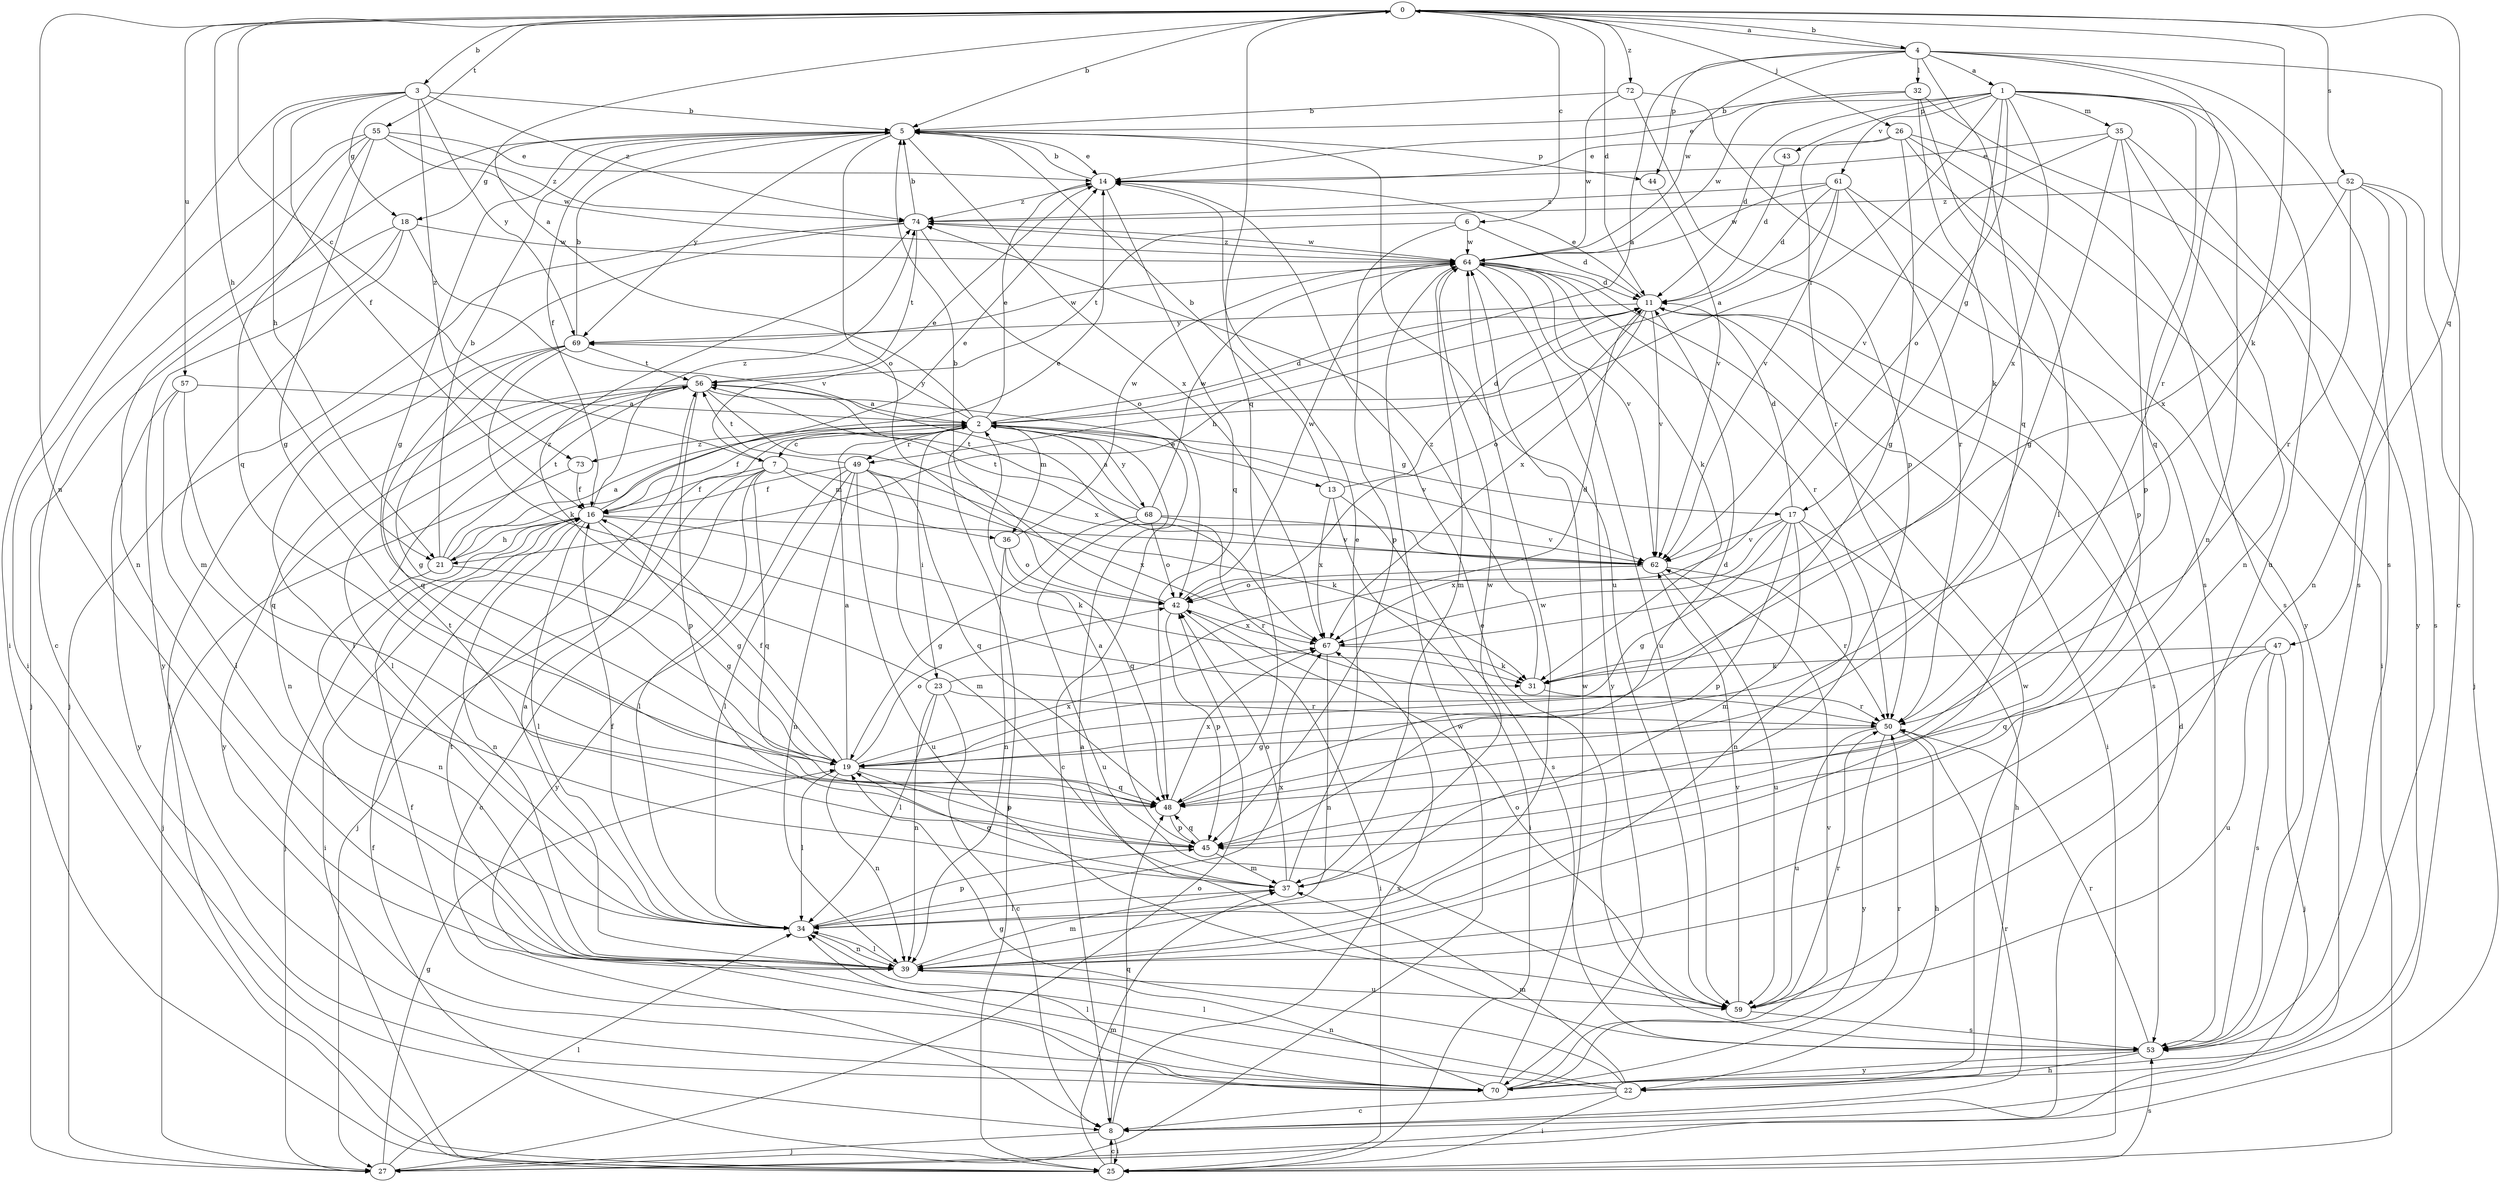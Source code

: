 strict digraph  {
0;
1;
2;
3;
4;
5;
6;
7;
8;
11;
13;
14;
16;
17;
18;
19;
21;
22;
23;
25;
26;
27;
31;
32;
34;
35;
36;
37;
39;
42;
43;
44;
45;
47;
48;
49;
50;
52;
53;
55;
56;
57;
59;
61;
62;
64;
67;
68;
69;
70;
72;
73;
74;
0 -> 3  [label=b];
0 -> 4  [label=b];
0 -> 5  [label=b];
0 -> 6  [label=c];
0 -> 7  [label=c];
0 -> 11  [label=d];
0 -> 21  [label=h];
0 -> 26  [label=j];
0 -> 31  [label=k];
0 -> 39  [label=n];
0 -> 47  [label=q];
0 -> 48  [label=q];
0 -> 52  [label=s];
0 -> 55  [label=t];
0 -> 57  [label=u];
0 -> 72  [label=z];
1 -> 11  [label=d];
1 -> 17  [label=g];
1 -> 35  [label=m];
1 -> 39  [label=n];
1 -> 42  [label=o];
1 -> 43  [label=p];
1 -> 48  [label=q];
1 -> 49  [label=r];
1 -> 59  [label=u];
1 -> 61  [label=v];
1 -> 64  [label=w];
1 -> 67  [label=x];
2 -> 0  [label=a];
2 -> 7  [label=c];
2 -> 11  [label=d];
2 -> 13  [label=e];
2 -> 14  [label=e];
2 -> 16  [label=f];
2 -> 17  [label=g];
2 -> 23  [label=i];
2 -> 25  [label=i];
2 -> 36  [label=m];
2 -> 49  [label=r];
2 -> 62  [label=v];
2 -> 68  [label=y];
2 -> 69  [label=y];
2 -> 73  [label=z];
3 -> 5  [label=b];
3 -> 16  [label=f];
3 -> 18  [label=g];
3 -> 21  [label=h];
3 -> 25  [label=i];
3 -> 69  [label=y];
3 -> 73  [label=z];
3 -> 74  [label=z];
4 -> 0  [label=a];
4 -> 1  [label=a];
4 -> 2  [label=a];
4 -> 8  [label=c];
4 -> 32  [label=l];
4 -> 44  [label=p];
4 -> 48  [label=q];
4 -> 50  [label=r];
4 -> 53  [label=s];
4 -> 64  [label=w];
5 -> 14  [label=e];
5 -> 16  [label=f];
5 -> 18  [label=g];
5 -> 19  [label=g];
5 -> 39  [label=n];
5 -> 42  [label=o];
5 -> 44  [label=p];
5 -> 59  [label=u];
5 -> 67  [label=x];
5 -> 69  [label=y];
6 -> 11  [label=d];
6 -> 45  [label=p];
6 -> 56  [label=t];
6 -> 64  [label=w];
7 -> 8  [label=c];
7 -> 14  [label=e];
7 -> 16  [label=f];
7 -> 27  [label=j];
7 -> 34  [label=l];
7 -> 36  [label=m];
7 -> 48  [label=q];
7 -> 67  [label=x];
8 -> 11  [label=d];
8 -> 25  [label=i];
8 -> 27  [label=j];
8 -> 48  [label=q];
8 -> 50  [label=r];
8 -> 67  [label=x];
11 -> 14  [label=e];
11 -> 21  [label=h];
11 -> 25  [label=i];
11 -> 42  [label=o];
11 -> 53  [label=s];
11 -> 62  [label=v];
11 -> 67  [label=x];
11 -> 69  [label=y];
13 -> 5  [label=b];
13 -> 11  [label=d];
13 -> 25  [label=i];
13 -> 53  [label=s];
13 -> 67  [label=x];
14 -> 5  [label=b];
14 -> 48  [label=q];
14 -> 74  [label=z];
16 -> 14  [label=e];
16 -> 19  [label=g];
16 -> 21  [label=h];
16 -> 25  [label=i];
16 -> 27  [label=j];
16 -> 31  [label=k];
16 -> 34  [label=l];
16 -> 39  [label=n];
16 -> 62  [label=v];
16 -> 74  [label=z];
17 -> 11  [label=d];
17 -> 19  [label=g];
17 -> 22  [label=h];
17 -> 37  [label=m];
17 -> 39  [label=n];
17 -> 45  [label=p];
17 -> 62  [label=v];
17 -> 67  [label=x];
18 -> 27  [label=j];
18 -> 37  [label=m];
18 -> 62  [label=v];
18 -> 64  [label=w];
18 -> 70  [label=y];
19 -> 2  [label=a];
19 -> 16  [label=f];
19 -> 34  [label=l];
19 -> 39  [label=n];
19 -> 42  [label=o];
19 -> 45  [label=p];
19 -> 48  [label=q];
19 -> 67  [label=x];
21 -> 2  [label=a];
21 -> 5  [label=b];
21 -> 14  [label=e];
21 -> 19  [label=g];
21 -> 39  [label=n];
21 -> 56  [label=t];
22 -> 8  [label=c];
22 -> 19  [label=g];
22 -> 25  [label=i];
22 -> 34  [label=l];
22 -> 37  [label=m];
22 -> 56  [label=t];
22 -> 64  [label=w];
23 -> 8  [label=c];
23 -> 11  [label=d];
23 -> 34  [label=l];
23 -> 39  [label=n];
23 -> 50  [label=r];
23 -> 74  [label=z];
25 -> 8  [label=c];
25 -> 16  [label=f];
25 -> 37  [label=m];
25 -> 53  [label=s];
26 -> 14  [label=e];
26 -> 19  [label=g];
26 -> 25  [label=i];
26 -> 50  [label=r];
26 -> 53  [label=s];
26 -> 70  [label=y];
27 -> 19  [label=g];
27 -> 34  [label=l];
27 -> 42  [label=o];
27 -> 64  [label=w];
31 -> 50  [label=r];
31 -> 74  [label=z];
32 -> 5  [label=b];
32 -> 14  [label=e];
32 -> 31  [label=k];
32 -> 34  [label=l];
32 -> 53  [label=s];
34 -> 16  [label=f];
34 -> 39  [label=n];
34 -> 45  [label=p];
34 -> 64  [label=w];
34 -> 67  [label=x];
35 -> 14  [label=e];
35 -> 19  [label=g];
35 -> 39  [label=n];
35 -> 45  [label=p];
35 -> 62  [label=v];
35 -> 70  [label=y];
36 -> 39  [label=n];
36 -> 42  [label=o];
36 -> 48  [label=q];
36 -> 64  [label=w];
37 -> 14  [label=e];
37 -> 19  [label=g];
37 -> 34  [label=l];
37 -> 42  [label=o];
37 -> 64  [label=w];
39 -> 2  [label=a];
39 -> 34  [label=l];
39 -> 37  [label=m];
39 -> 59  [label=u];
42 -> 5  [label=b];
42 -> 25  [label=i];
42 -> 45  [label=p];
42 -> 64  [label=w];
42 -> 67  [label=x];
43 -> 11  [label=d];
44 -> 62  [label=v];
45 -> 2  [label=a];
45 -> 37  [label=m];
45 -> 48  [label=q];
45 -> 56  [label=t];
47 -> 27  [label=j];
47 -> 31  [label=k];
47 -> 48  [label=q];
47 -> 53  [label=s];
47 -> 59  [label=u];
48 -> 11  [label=d];
48 -> 45  [label=p];
48 -> 67  [label=x];
49 -> 16  [label=f];
49 -> 31  [label=k];
49 -> 34  [label=l];
49 -> 37  [label=m];
49 -> 39  [label=n];
49 -> 48  [label=q];
49 -> 56  [label=t];
49 -> 59  [label=u];
49 -> 70  [label=y];
50 -> 19  [label=g];
50 -> 22  [label=h];
50 -> 59  [label=u];
50 -> 70  [label=y];
52 -> 27  [label=j];
52 -> 39  [label=n];
52 -> 50  [label=r];
52 -> 53  [label=s];
52 -> 67  [label=x];
52 -> 74  [label=z];
53 -> 2  [label=a];
53 -> 14  [label=e];
53 -> 22  [label=h];
53 -> 50  [label=r];
53 -> 70  [label=y];
55 -> 8  [label=c];
55 -> 14  [label=e];
55 -> 19  [label=g];
55 -> 25  [label=i];
55 -> 48  [label=q];
55 -> 64  [label=w];
55 -> 74  [label=z];
56 -> 2  [label=a];
56 -> 8  [label=c];
56 -> 34  [label=l];
56 -> 39  [label=n];
56 -> 45  [label=p];
56 -> 67  [label=x];
56 -> 70  [label=y];
57 -> 2  [label=a];
57 -> 34  [label=l];
57 -> 48  [label=q];
57 -> 70  [label=y];
59 -> 42  [label=o];
59 -> 50  [label=r];
59 -> 53  [label=s];
59 -> 62  [label=v];
61 -> 2  [label=a];
61 -> 11  [label=d];
61 -> 45  [label=p];
61 -> 50  [label=r];
61 -> 62  [label=v];
61 -> 64  [label=w];
61 -> 74  [label=z];
62 -> 42  [label=o];
62 -> 50  [label=r];
62 -> 56  [label=t];
62 -> 59  [label=u];
64 -> 11  [label=d];
64 -> 31  [label=k];
64 -> 37  [label=m];
64 -> 50  [label=r];
64 -> 59  [label=u];
64 -> 62  [label=v];
64 -> 70  [label=y];
64 -> 74  [label=z];
67 -> 31  [label=k];
67 -> 39  [label=n];
68 -> 2  [label=a];
68 -> 19  [label=g];
68 -> 42  [label=o];
68 -> 50  [label=r];
68 -> 56  [label=t];
68 -> 59  [label=u];
68 -> 62  [label=v];
68 -> 64  [label=w];
69 -> 5  [label=b];
69 -> 19  [label=g];
69 -> 31  [label=k];
69 -> 34  [label=l];
69 -> 48  [label=q];
69 -> 56  [label=t];
69 -> 64  [label=w];
70 -> 16  [label=f];
70 -> 34  [label=l];
70 -> 39  [label=n];
70 -> 50  [label=r];
70 -> 62  [label=v];
70 -> 64  [label=w];
72 -> 5  [label=b];
72 -> 45  [label=p];
72 -> 53  [label=s];
72 -> 64  [label=w];
73 -> 16  [label=f];
73 -> 27  [label=j];
74 -> 5  [label=b];
74 -> 25  [label=i];
74 -> 27  [label=j];
74 -> 42  [label=o];
74 -> 56  [label=t];
74 -> 64  [label=w];
}

